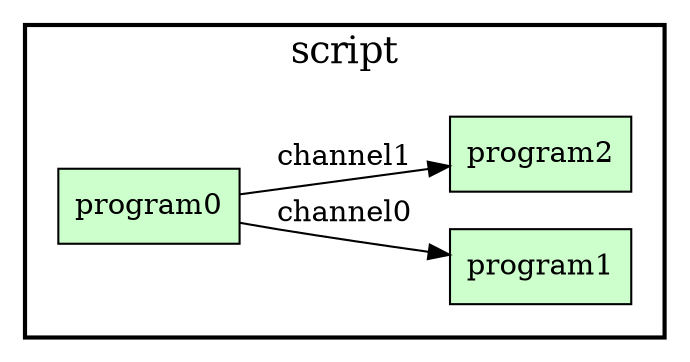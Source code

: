 digraph Workflow {
rankdir=LR
node[shape=circle style="filled" fillcolor="#FFFFFF" peripheries=1 label="" width=0.1]
subgraph cluster0 {
label="script"
penwidth=2
fontsize=18
subgraph cluster1 {
label=""
color="white"
node[shape=box style="filled" fillcolor="#CCFFCC" peripheries=1 label="" width=0.1]
node1 [label="program0"]
node2 [label="program1"]
node3 [label="program2"]
node[shape=box style="filled" fillcolor="#CCFFCC" peripheries=2 label="" width=0.1]
}}
node1 -> node2 [label="channel0"]
node1 -> node3 [label="channel1"]
}
